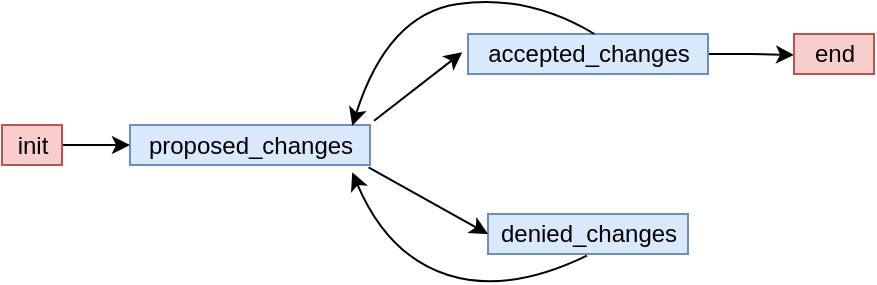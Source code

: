 <mxfile version="14.9.7" type="device"><diagram id="C2fSY1v2SiZeoUbDoYyL" name="Page-1"><mxGraphModel dx="169" dy="96" grid="1" gridSize="10" guides="1" tooltips="1" connect="1" arrows="1" fold="1" page="1" pageScale="1" pageWidth="1169" pageHeight="827" math="0" shadow="0"><root><mxCell id="0"/><mxCell id="1" parent="0"/><mxCell id="rcHqzNUh0UrlzgU6pwlb-18" style="edgeStyle=none;rounded=0;orthogonalLoop=1;jettySize=auto;html=1;entryX=-0.024;entryY=0.458;entryDx=0;entryDy=0;entryPerimeter=0;exitX=1.017;exitY=-0.108;exitDx=0;exitDy=0;exitPerimeter=0;" parent="1" source="UJEGGlrYhEfuyD7Dv8W8-1" target="UJEGGlrYhEfuyD7Dv8W8-8" edge="1"><mxGeometry relative="1" as="geometry"/></mxCell><mxCell id="UJEGGlrYhEfuyD7Dv8W8-1" value="proposed_changes" style="text;html=1;align=center;verticalAlign=middle;resizable=0;points=[];autosize=1;strokeColor=#6c8ebf;fillColor=#dae8fc;" parent="1" vertex="1"><mxGeometry x="391" y="235.5" width="120" height="20" as="geometry"/></mxCell><mxCell id="rcHqzNUh0UrlzgU6pwlb-16" style="edgeStyle=orthogonalEdgeStyle;rounded=0;orthogonalLoop=1;jettySize=auto;html=1;" parent="1" source="UJEGGlrYhEfuyD7Dv8W8-4" target="UJEGGlrYhEfuyD7Dv8W8-1" edge="1"><mxGeometry relative="1" as="geometry"/></mxCell><mxCell id="UJEGGlrYhEfuyD7Dv8W8-4" value="init" style="text;html=1;align=center;verticalAlign=middle;resizable=0;points=[];autosize=1;strokeColor=#b85450;fillColor=#f8cecc;" parent="1" vertex="1"><mxGeometry x="327" y="235.5" width="30" height="20" as="geometry"/></mxCell><mxCell id="t3D0c5kFWY3XgnKtAVqX-4" style="edgeStyle=orthogonalEdgeStyle;rounded=0;orthogonalLoop=1;jettySize=auto;html=1;entryX=0.001;entryY=0.525;entryDx=0;entryDy=0;entryPerimeter=0;" edge="1" parent="1" source="UJEGGlrYhEfuyD7Dv8W8-8" target="UJEGGlrYhEfuyD7Dv8W8-12"><mxGeometry relative="1" as="geometry"><mxPoint x="720" y="200" as="targetPoint"/></mxGeometry></mxCell><mxCell id="UJEGGlrYhEfuyD7Dv8W8-8" value="accepted_changes" style="text;html=1;align=center;verticalAlign=middle;resizable=0;points=[];autosize=1;strokeColor=#6c8ebf;fillColor=#dae8fc;" parent="1" vertex="1"><mxGeometry x="560" y="190" width="120" height="20" as="geometry"/></mxCell><mxCell id="UJEGGlrYhEfuyD7Dv8W8-12" value="end" style="text;html=1;align=center;verticalAlign=middle;resizable=0;points=[];autosize=1;strokeColor=#b85450;fillColor=#f8cecc;" parent="1" vertex="1"><mxGeometry x="723" y="190" width="40" height="20" as="geometry"/></mxCell><mxCell id="rcHqzNUh0UrlzgU6pwlb-6" style="orthogonalLoop=1;jettySize=auto;html=1;curved=1;sourcePerimeterSpacing=5;targetPerimeterSpacing=5;exitX=0.926;exitY=0.017;exitDx=0;exitDy=0;exitPerimeter=0;startArrow=classic;startFill=1;endArrow=none;endFill=0;entryX=0.527;entryY=0;entryDx=0;entryDy=0;entryPerimeter=0;" parent="1" source="UJEGGlrYhEfuyD7Dv8W8-1" target="UJEGGlrYhEfuyD7Dv8W8-8" edge="1"><mxGeometry relative="1" as="geometry"><Array as="points"><mxPoint x="520" y="180"/><mxPoint x="590" y="170"/></Array><mxPoint x="505.95" y="235.5" as="sourcePoint"/><mxPoint x="676" y="190" as="targetPoint"/></mxGeometry></mxCell><mxCell id="rcHqzNUh0UrlzgU6pwlb-19" value="denied_changes" style="text;html=1;align=center;verticalAlign=middle;resizable=0;points=[];autosize=1;strokeColor=#6c8ebf;fillColor=#dae8fc;" parent="1" vertex="1"><mxGeometry x="570" y="280" width="100" height="20" as="geometry"/></mxCell><mxCell id="rcHqzNUh0UrlzgU6pwlb-20" style="edgeStyle=none;rounded=0;orthogonalLoop=1;jettySize=auto;html=1;entryX=0;entryY=0.5;entryDx=0;entryDy=0;entryPerimeter=0;exitX=0.994;exitY=1.058;exitDx=0;exitDy=0;exitPerimeter=0;" parent="1" source="UJEGGlrYhEfuyD7Dv8W8-1" target="rcHqzNUh0UrlzgU6pwlb-19" edge="1"><mxGeometry relative="1" as="geometry"><mxPoint x="517.87" y="243.34" as="sourcePoint"/><mxPoint x="572.36" y="209.16" as="targetPoint"/></mxGeometry></mxCell><mxCell id="rcHqzNUh0UrlzgU6pwlb-26" style="orthogonalLoop=1;jettySize=auto;html=1;curved=1;sourcePerimeterSpacing=5;targetPerimeterSpacing=5;exitX=0.926;exitY=1.183;exitDx=0;exitDy=0;exitPerimeter=0;startArrow=classic;startFill=1;endArrow=none;endFill=0;entryX=0.495;entryY=1.042;entryDx=0;entryDy=0;entryPerimeter=0;" parent="1" source="UJEGGlrYhEfuyD7Dv8W8-1" target="rcHqzNUh0UrlzgU6pwlb-19" edge="1"><mxGeometry relative="1" as="geometry"><Array as="points"><mxPoint x="520" y="301"/><mxPoint x="580" y="320"/></Array><mxPoint x="530.93" y="413.84" as="sourcePoint"/><mxPoint x="709.07" y="368" as="targetPoint"/></mxGeometry></mxCell></root></mxGraphModel></diagram></mxfile>